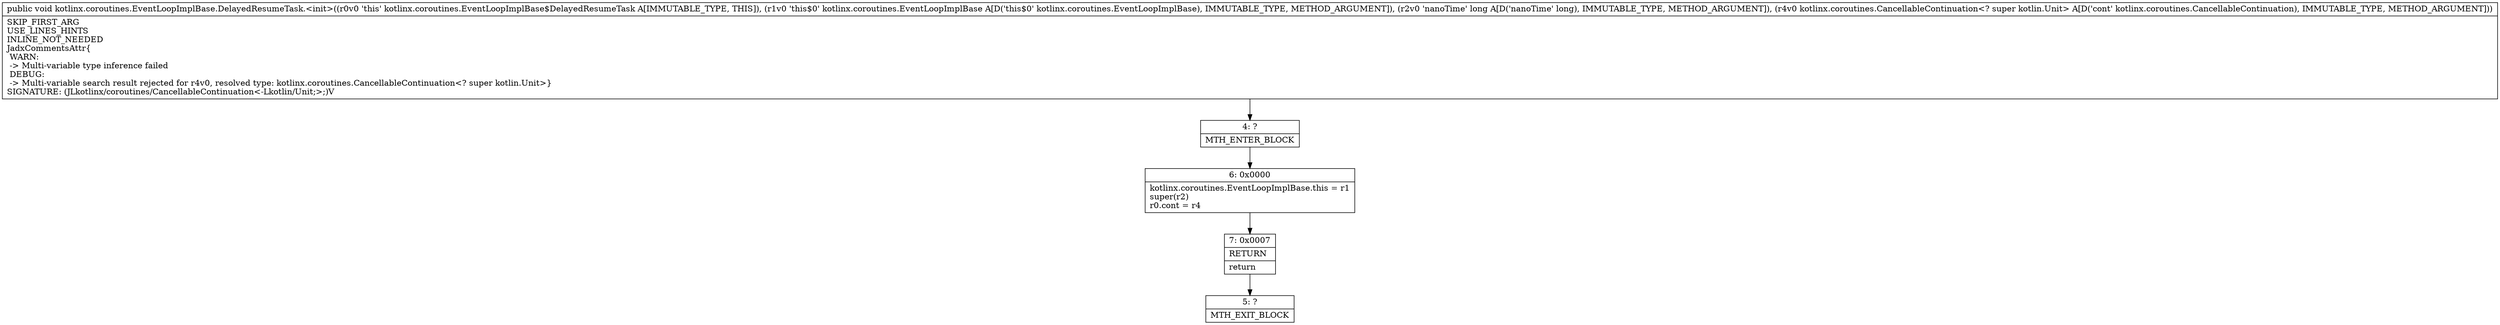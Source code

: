 digraph "CFG forkotlinx.coroutines.EventLoopImplBase.DelayedResumeTask.\<init\>(Lkotlinx\/coroutines\/EventLoopImplBase;JLkotlinx\/coroutines\/CancellableContinuation;)V" {
Node_4 [shape=record,label="{4\:\ ?|MTH_ENTER_BLOCK\l}"];
Node_6 [shape=record,label="{6\:\ 0x0000|kotlinx.coroutines.EventLoopImplBase.this = r1\lsuper(r2)\lr0.cont = r4\l}"];
Node_7 [shape=record,label="{7\:\ 0x0007|RETURN\l|return\l}"];
Node_5 [shape=record,label="{5\:\ ?|MTH_EXIT_BLOCK\l}"];
MethodNode[shape=record,label="{public void kotlinx.coroutines.EventLoopImplBase.DelayedResumeTask.\<init\>((r0v0 'this' kotlinx.coroutines.EventLoopImplBase$DelayedResumeTask A[IMMUTABLE_TYPE, THIS]), (r1v0 'this$0' kotlinx.coroutines.EventLoopImplBase A[D('this$0' kotlinx.coroutines.EventLoopImplBase), IMMUTABLE_TYPE, METHOD_ARGUMENT]), (r2v0 'nanoTime' long A[D('nanoTime' long), IMMUTABLE_TYPE, METHOD_ARGUMENT]), (r4v0 kotlinx.coroutines.CancellableContinuation\<? super kotlin.Unit\> A[D('cont' kotlinx.coroutines.CancellableContinuation), IMMUTABLE_TYPE, METHOD_ARGUMENT]))  | SKIP_FIRST_ARG\lUSE_LINES_HINTS\lINLINE_NOT_NEEDED\lJadxCommentsAttr\{\l WARN: \l \-\> Multi\-variable type inference failed\l DEBUG: \l \-\> Multi\-variable search result rejected for r4v0, resolved type: kotlinx.coroutines.CancellableContinuation\<? super kotlin.Unit\>\}\lSIGNATURE: (JLkotlinx\/coroutines\/CancellableContinuation\<\-Lkotlin\/Unit;\>;)V\l}"];
MethodNode -> Node_4;Node_4 -> Node_6;
Node_6 -> Node_7;
Node_7 -> Node_5;
}

